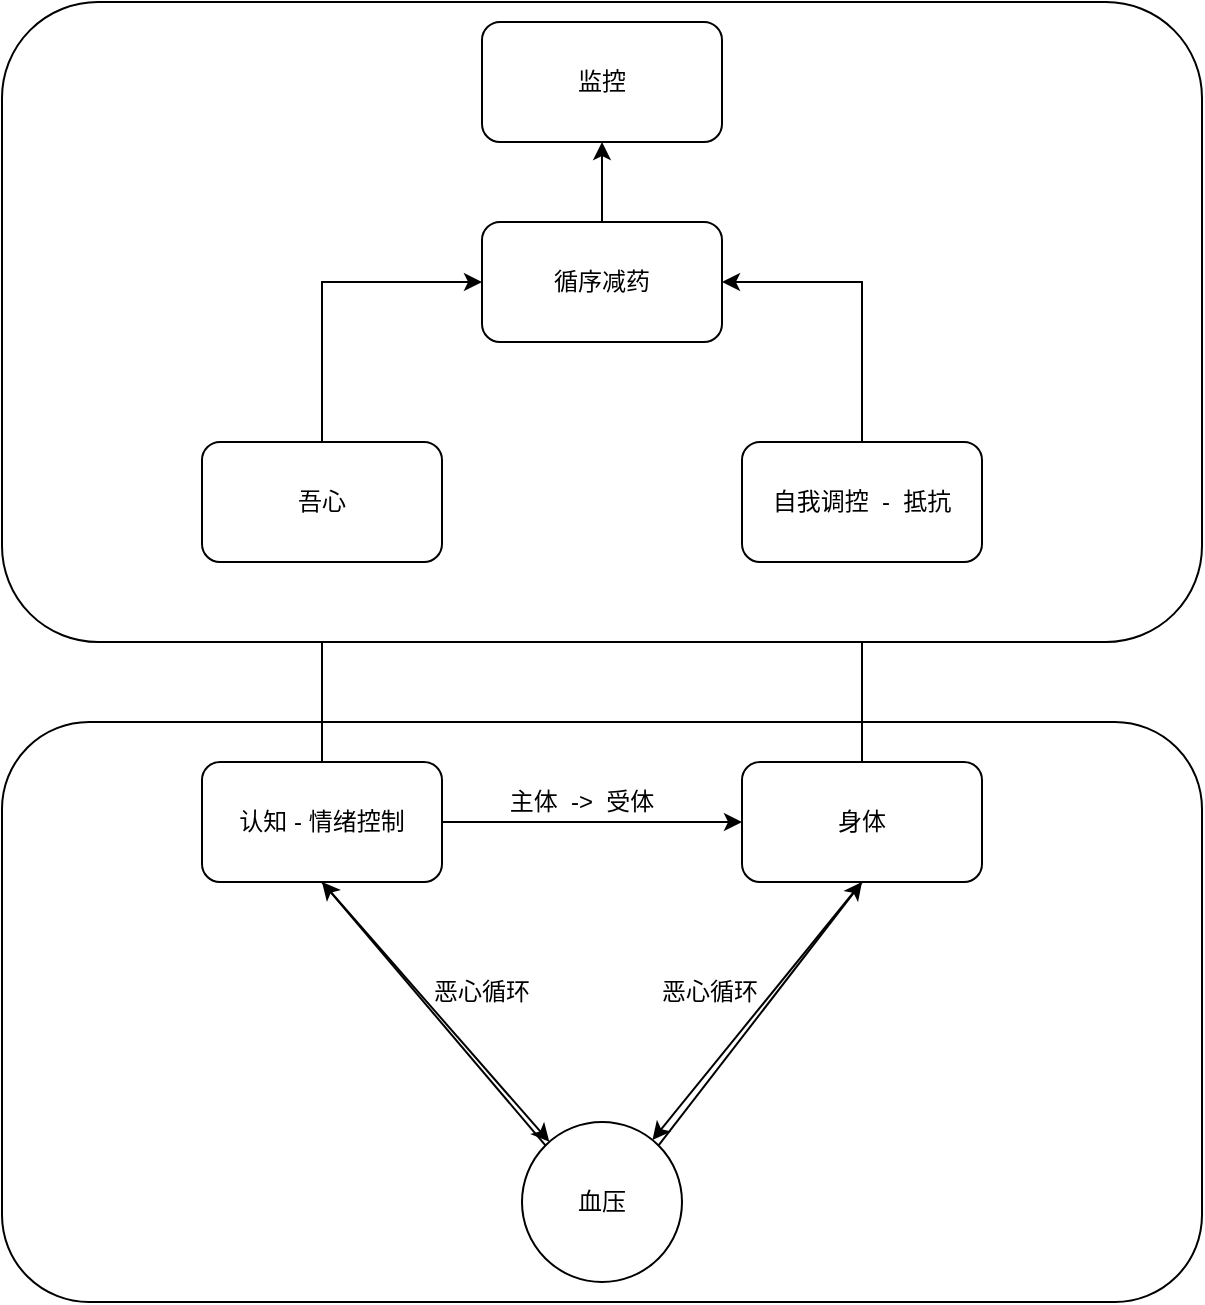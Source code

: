 <mxfile version="21.6.5" type="github">
  <diagram name="第 1 页" id="sGKwSzPNXgOKBmv7JZm1">
    <mxGraphModel dx="1687" dy="2113" grid="1" gridSize="10" guides="1" tooltips="1" connect="1" arrows="1" fold="1" page="1" pageScale="1" pageWidth="827" pageHeight="1169" math="0" shadow="0">
      <root>
        <mxCell id="0" />
        <mxCell id="1" parent="0" />
        <mxCell id="vB8b37IcZnMBLv7CL9C9-13" value="" style="rounded=1;whiteSpace=wrap;html=1;" vertex="1" parent="1">
          <mxGeometry x="90" y="180" width="600" height="290" as="geometry" />
        </mxCell>
        <mxCell id="vB8b37IcZnMBLv7CL9C9-4" style="edgeStyle=orthogonalEdgeStyle;rounded=0;orthogonalLoop=1;jettySize=auto;html=1;exitX=1;exitY=0.5;exitDx=0;exitDy=0;entryX=0;entryY=0.5;entryDx=0;entryDy=0;" edge="1" parent="1" source="vB8b37IcZnMBLv7CL9C9-1" target="vB8b37IcZnMBLv7CL9C9-2">
          <mxGeometry relative="1" as="geometry" />
        </mxCell>
        <mxCell id="vB8b37IcZnMBLv7CL9C9-7" style="rounded=0;orthogonalLoop=1;jettySize=auto;html=1;exitX=0.5;exitY=1;exitDx=0;exitDy=0;" edge="1" parent="1" source="vB8b37IcZnMBLv7CL9C9-1" target="vB8b37IcZnMBLv7CL9C9-3">
          <mxGeometry relative="1" as="geometry" />
        </mxCell>
        <mxCell id="vB8b37IcZnMBLv7CL9C9-18" style="edgeStyle=orthogonalEdgeStyle;rounded=0;orthogonalLoop=1;jettySize=auto;html=1;exitX=0.5;exitY=0;exitDx=0;exitDy=0;entryX=0.5;entryY=1;entryDx=0;entryDy=0;" edge="1" parent="1" source="vB8b37IcZnMBLv7CL9C9-1" target="vB8b37IcZnMBLv7CL9C9-16">
          <mxGeometry relative="1" as="geometry" />
        </mxCell>
        <mxCell id="vB8b37IcZnMBLv7CL9C9-1" value="认知 - 情绪控制" style="rounded=1;whiteSpace=wrap;html=1;" vertex="1" parent="1">
          <mxGeometry x="190" y="200" width="120" height="60" as="geometry" />
        </mxCell>
        <mxCell id="vB8b37IcZnMBLv7CL9C9-6" style="rounded=0;orthogonalLoop=1;jettySize=auto;html=1;exitX=0.5;exitY=1;exitDx=0;exitDy=0;" edge="1" parent="1" source="vB8b37IcZnMBLv7CL9C9-2" target="vB8b37IcZnMBLv7CL9C9-3">
          <mxGeometry relative="1" as="geometry" />
        </mxCell>
        <mxCell id="vB8b37IcZnMBLv7CL9C9-17" style="edgeStyle=orthogonalEdgeStyle;rounded=0;orthogonalLoop=1;jettySize=auto;html=1;exitX=0.5;exitY=0;exitDx=0;exitDy=0;" edge="1" parent="1" source="vB8b37IcZnMBLv7CL9C9-2" target="vB8b37IcZnMBLv7CL9C9-15">
          <mxGeometry relative="1" as="geometry" />
        </mxCell>
        <mxCell id="vB8b37IcZnMBLv7CL9C9-2" value="身体" style="rounded=1;whiteSpace=wrap;html=1;" vertex="1" parent="1">
          <mxGeometry x="460" y="200" width="120" height="60" as="geometry" />
        </mxCell>
        <mxCell id="vB8b37IcZnMBLv7CL9C9-8" style="rounded=0;orthogonalLoop=1;jettySize=auto;html=1;exitX=1;exitY=0;exitDx=0;exitDy=0;entryX=0.5;entryY=1;entryDx=0;entryDy=0;" edge="1" parent="1" source="vB8b37IcZnMBLv7CL9C9-3" target="vB8b37IcZnMBLv7CL9C9-2">
          <mxGeometry relative="1" as="geometry" />
        </mxCell>
        <mxCell id="vB8b37IcZnMBLv7CL9C9-9" style="rounded=0;orthogonalLoop=1;jettySize=auto;html=1;exitX=0;exitY=0;exitDx=0;exitDy=0;entryX=0.5;entryY=1;entryDx=0;entryDy=0;" edge="1" parent="1" source="vB8b37IcZnMBLv7CL9C9-3" target="vB8b37IcZnMBLv7CL9C9-1">
          <mxGeometry relative="1" as="geometry" />
        </mxCell>
        <mxCell id="vB8b37IcZnMBLv7CL9C9-3" value="血压" style="ellipse;whiteSpace=wrap;html=1;aspect=fixed;" vertex="1" parent="1">
          <mxGeometry x="350" y="380" width="80" height="80" as="geometry" />
        </mxCell>
        <mxCell id="vB8b37IcZnMBLv7CL9C9-5" value="主体&amp;nbsp; -&amp;gt;&amp;nbsp; 受体" style="text;html=1;strokeColor=none;fillColor=none;align=center;verticalAlign=middle;whiteSpace=wrap;rounded=0;" vertex="1" parent="1">
          <mxGeometry x="340" y="210" width="80" height="20" as="geometry" />
        </mxCell>
        <mxCell id="vB8b37IcZnMBLv7CL9C9-10" value="恶心循环" style="text;html=1;strokeColor=none;fillColor=none;align=center;verticalAlign=middle;whiteSpace=wrap;rounded=0;" vertex="1" parent="1">
          <mxGeometry x="414" y="300" width="60" height="30" as="geometry" />
        </mxCell>
        <mxCell id="vB8b37IcZnMBLv7CL9C9-11" value="恶心循环" style="text;html=1;strokeColor=none;fillColor=none;align=center;verticalAlign=middle;whiteSpace=wrap;rounded=0;" vertex="1" parent="1">
          <mxGeometry x="300" y="300" width="60" height="30" as="geometry" />
        </mxCell>
        <mxCell id="vB8b37IcZnMBLv7CL9C9-14" value="" style="rounded=1;whiteSpace=wrap;html=1;" vertex="1" parent="1">
          <mxGeometry x="90" y="-180" width="600" height="320" as="geometry" />
        </mxCell>
        <mxCell id="vB8b37IcZnMBLv7CL9C9-21" style="edgeStyle=orthogonalEdgeStyle;rounded=0;orthogonalLoop=1;jettySize=auto;html=1;exitX=0.5;exitY=0;exitDx=0;exitDy=0;entryX=1;entryY=0.5;entryDx=0;entryDy=0;" edge="1" parent="1" source="vB8b37IcZnMBLv7CL9C9-15" target="vB8b37IcZnMBLv7CL9C9-19">
          <mxGeometry relative="1" as="geometry" />
        </mxCell>
        <mxCell id="vB8b37IcZnMBLv7CL9C9-15" value="自我调控&amp;nbsp; -&amp;nbsp; 抵抗" style="rounded=1;whiteSpace=wrap;html=1;" vertex="1" parent="1">
          <mxGeometry x="460" y="40" width="120" height="60" as="geometry" />
        </mxCell>
        <mxCell id="vB8b37IcZnMBLv7CL9C9-20" style="edgeStyle=orthogonalEdgeStyle;rounded=0;orthogonalLoop=1;jettySize=auto;html=1;exitX=0.5;exitY=0;exitDx=0;exitDy=0;entryX=0;entryY=0.5;entryDx=0;entryDy=0;" edge="1" parent="1" source="vB8b37IcZnMBLv7CL9C9-16" target="vB8b37IcZnMBLv7CL9C9-19">
          <mxGeometry relative="1" as="geometry" />
        </mxCell>
        <mxCell id="vB8b37IcZnMBLv7CL9C9-16" value="吾心" style="rounded=1;whiteSpace=wrap;html=1;" vertex="1" parent="1">
          <mxGeometry x="190" y="40" width="120" height="60" as="geometry" />
        </mxCell>
        <mxCell id="vB8b37IcZnMBLv7CL9C9-25" style="edgeStyle=orthogonalEdgeStyle;rounded=0;orthogonalLoop=1;jettySize=auto;html=1;exitX=0.5;exitY=0;exitDx=0;exitDy=0;entryX=0.5;entryY=1;entryDx=0;entryDy=0;" edge="1" parent="1" source="vB8b37IcZnMBLv7CL9C9-19" target="vB8b37IcZnMBLv7CL9C9-24">
          <mxGeometry relative="1" as="geometry" />
        </mxCell>
        <mxCell id="vB8b37IcZnMBLv7CL9C9-19" value="循序减药" style="rounded=1;whiteSpace=wrap;html=1;" vertex="1" parent="1">
          <mxGeometry x="330" y="-70" width="120" height="60" as="geometry" />
        </mxCell>
        <mxCell id="vB8b37IcZnMBLv7CL9C9-23" style="edgeStyle=orthogonalEdgeStyle;rounded=0;orthogonalLoop=1;jettySize=auto;html=1;exitX=1;exitY=0.25;exitDx=0;exitDy=0;entryX=0.917;entryY=0.25;entryDx=0;entryDy=0;entryPerimeter=0;" edge="1" source="vB8b37IcZnMBLv7CL9C9-24" target="vB8b37IcZnMBLv7CL9C9-24" parent="1">
          <mxGeometry relative="1" as="geometry" />
        </mxCell>
        <mxCell id="vB8b37IcZnMBLv7CL9C9-24" value="监控" style="rounded=1;whiteSpace=wrap;html=1;" vertex="1" parent="1">
          <mxGeometry x="330" y="-170" width="120" height="60" as="geometry" />
        </mxCell>
      </root>
    </mxGraphModel>
  </diagram>
</mxfile>

